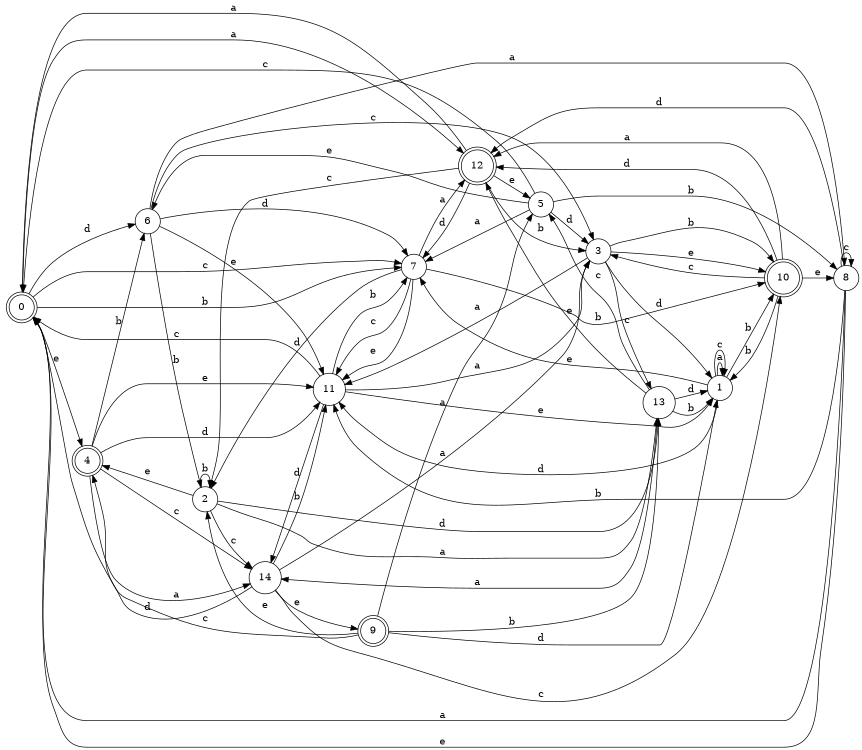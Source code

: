 digraph n12_3 {
__start0 [label="" shape="none"];

rankdir=LR;
size="8,5";

s0 [style="rounded,filled", color="black", fillcolor="white" shape="doublecircle", label="0"];
s1 [style="filled", color="black", fillcolor="white" shape="circle", label="1"];
s2 [style="filled", color="black", fillcolor="white" shape="circle", label="2"];
s3 [style="filled", color="black", fillcolor="white" shape="circle", label="3"];
s4 [style="rounded,filled", color="black", fillcolor="white" shape="doublecircle", label="4"];
s5 [style="filled", color="black", fillcolor="white" shape="circle", label="5"];
s6 [style="filled", color="black", fillcolor="white" shape="circle", label="6"];
s7 [style="filled", color="black", fillcolor="white" shape="circle", label="7"];
s8 [style="filled", color="black", fillcolor="white" shape="circle", label="8"];
s9 [style="rounded,filled", color="black", fillcolor="white" shape="doublecircle", label="9"];
s10 [style="rounded,filled", color="black", fillcolor="white" shape="doublecircle", label="10"];
s11 [style="filled", color="black", fillcolor="white" shape="circle", label="11"];
s12 [style="rounded,filled", color="black", fillcolor="white" shape="doublecircle", label="12"];
s13 [style="filled", color="black", fillcolor="white" shape="circle", label="13"];
s14 [style="filled", color="black", fillcolor="white" shape="circle", label="14"];
s0 -> s12 [label="a"];
s0 -> s7 [label="b"];
s0 -> s7 [label="c"];
s0 -> s6 [label="d"];
s0 -> s4 [label="e"];
s1 -> s1 [label="a"];
s1 -> s10 [label="b"];
s1 -> s1 [label="c"];
s1 -> s11 [label="d"];
s1 -> s7 [label="e"];
s2 -> s13 [label="a"];
s2 -> s2 [label="b"];
s2 -> s14 [label="c"];
s2 -> s13 [label="d"];
s2 -> s4 [label="e"];
s3 -> s11 [label="a"];
s3 -> s10 [label="b"];
s3 -> s13 [label="c"];
s3 -> s1 [label="d"];
s3 -> s10 [label="e"];
s4 -> s14 [label="a"];
s4 -> s6 [label="b"];
s4 -> s14 [label="c"];
s4 -> s11 [label="d"];
s4 -> s11 [label="e"];
s5 -> s7 [label="a"];
s5 -> s8 [label="b"];
s5 -> s0 [label="c"];
s5 -> s3 [label="d"];
s5 -> s6 [label="e"];
s6 -> s8 [label="a"];
s6 -> s2 [label="b"];
s6 -> s3 [label="c"];
s6 -> s7 [label="d"];
s6 -> s11 [label="e"];
s7 -> s12 [label="a"];
s7 -> s10 [label="b"];
s7 -> s11 [label="c"];
s7 -> s2 [label="d"];
s7 -> s11 [label="e"];
s8 -> s0 [label="a"];
s8 -> s11 [label="b"];
s8 -> s8 [label="c"];
s8 -> s12 [label="d"];
s8 -> s0 [label="e"];
s9 -> s5 [label="a"];
s9 -> s13 [label="b"];
s9 -> s4 [label="c"];
s9 -> s1 [label="d"];
s9 -> s2 [label="e"];
s10 -> s12 [label="a"];
s10 -> s1 [label="b"];
s10 -> s3 [label="c"];
s10 -> s12 [label="d"];
s10 -> s8 [label="e"];
s11 -> s3 [label="a"];
s11 -> s7 [label="b"];
s11 -> s0 [label="c"];
s11 -> s14 [label="d"];
s11 -> s1 [label="e"];
s12 -> s0 [label="a"];
s12 -> s3 [label="b"];
s12 -> s2 [label="c"];
s12 -> s7 [label="d"];
s12 -> s5 [label="e"];
s13 -> s14 [label="a"];
s13 -> s1 [label="b"];
s13 -> s5 [label="c"];
s13 -> s1 [label="d"];
s13 -> s12 [label="e"];
s14 -> s3 [label="a"];
s14 -> s11 [label="b"];
s14 -> s10 [label="c"];
s14 -> s0 [label="d"];
s14 -> s9 [label="e"];

}